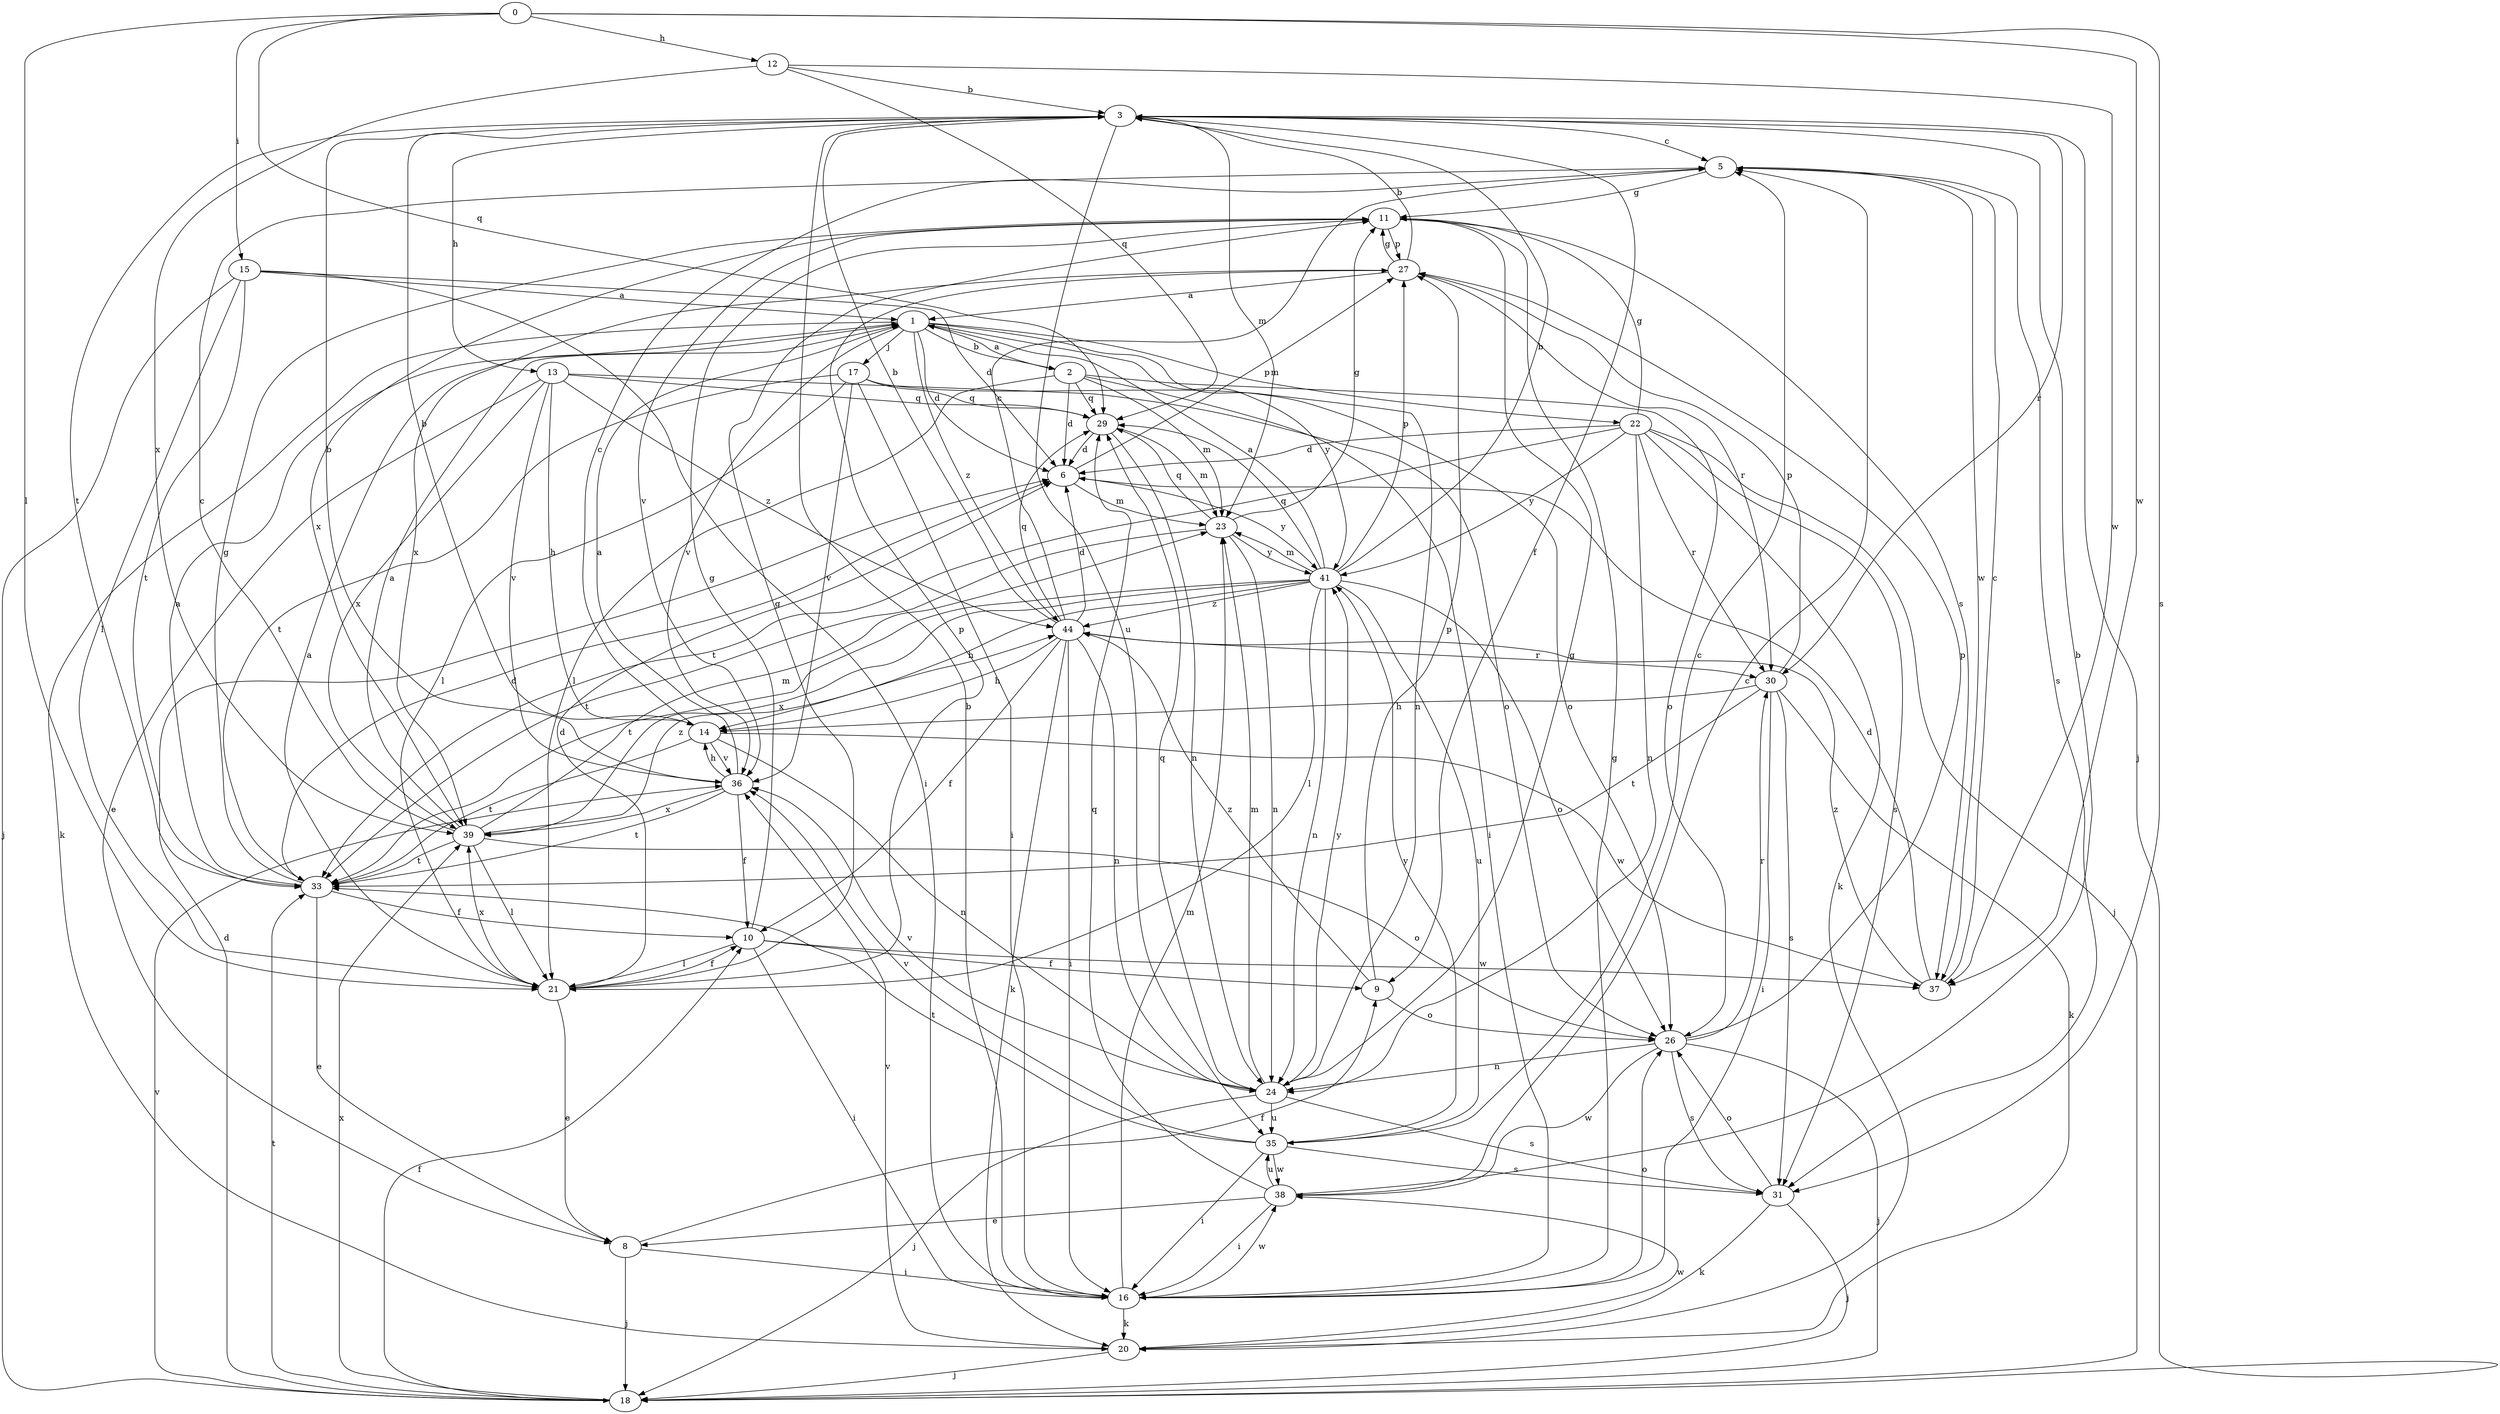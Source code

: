 strict digraph  {
0;
1;
2;
3;
5;
6;
8;
9;
10;
11;
12;
13;
14;
15;
16;
17;
18;
20;
21;
22;
23;
24;
26;
27;
29;
30;
31;
33;
35;
36;
37;
38;
39;
41;
44;
0 -> 12  [label=h];
0 -> 15  [label=i];
0 -> 21  [label=l];
0 -> 29  [label=q];
0 -> 31  [label=s];
0 -> 37  [label=w];
1 -> 2  [label=b];
1 -> 6  [label=d];
1 -> 17  [label=j];
1 -> 20  [label=k];
1 -> 22  [label=m];
1 -> 24  [label=n];
1 -> 36  [label=v];
1 -> 41  [label=y];
1 -> 44  [label=z];
2 -> 1  [label=a];
2 -> 6  [label=d];
2 -> 16  [label=i];
2 -> 21  [label=l];
2 -> 23  [label=m];
2 -> 26  [label=o];
2 -> 29  [label=q];
3 -> 5  [label=c];
3 -> 9  [label=f];
3 -> 13  [label=h];
3 -> 18  [label=j];
3 -> 23  [label=m];
3 -> 30  [label=r];
3 -> 33  [label=t];
3 -> 35  [label=u];
5 -> 11  [label=g];
5 -> 31  [label=s];
5 -> 37  [label=w];
6 -> 23  [label=m];
6 -> 27  [label=p];
6 -> 41  [label=y];
8 -> 9  [label=f];
8 -> 16  [label=i];
8 -> 18  [label=j];
9 -> 26  [label=o];
9 -> 27  [label=p];
9 -> 44  [label=z];
10 -> 9  [label=f];
10 -> 11  [label=g];
10 -> 16  [label=i];
10 -> 21  [label=l];
10 -> 37  [label=w];
11 -> 27  [label=p];
11 -> 36  [label=v];
11 -> 39  [label=x];
11 -> 37  [label=s];
12 -> 3  [label=b];
12 -> 29  [label=q];
12 -> 37  [label=w];
12 -> 39  [label=x];
13 -> 8  [label=e];
13 -> 14  [label=h];
13 -> 26  [label=o];
13 -> 29  [label=q];
13 -> 36  [label=v];
13 -> 39  [label=x];
13 -> 44  [label=z];
14 -> 3  [label=b];
14 -> 5  [label=c];
14 -> 24  [label=n];
14 -> 33  [label=t];
14 -> 36  [label=v];
14 -> 37  [label=w];
15 -> 1  [label=a];
15 -> 6  [label=d];
15 -> 16  [label=i];
15 -> 18  [label=j];
15 -> 21  [label=l];
15 -> 33  [label=t];
16 -> 3  [label=b];
16 -> 11  [label=g];
16 -> 20  [label=k];
16 -> 23  [label=m];
16 -> 26  [label=o];
16 -> 38  [label=w];
17 -> 16  [label=i];
17 -> 21  [label=l];
17 -> 26  [label=o];
17 -> 29  [label=q];
17 -> 33  [label=t];
17 -> 36  [label=v];
18 -> 6  [label=d];
18 -> 10  [label=f];
18 -> 33  [label=t];
18 -> 36  [label=v];
18 -> 39  [label=x];
20 -> 18  [label=j];
20 -> 36  [label=v];
20 -> 38  [label=w];
21 -> 1  [label=a];
21 -> 6  [label=d];
21 -> 8  [label=e];
21 -> 10  [label=f];
21 -> 11  [label=g];
21 -> 27  [label=p];
21 -> 39  [label=x];
22 -> 6  [label=d];
22 -> 11  [label=g];
22 -> 18  [label=j];
22 -> 20  [label=k];
22 -> 24  [label=n];
22 -> 30  [label=r];
22 -> 31  [label=s];
22 -> 33  [label=t];
22 -> 41  [label=y];
23 -> 11  [label=g];
23 -> 24  [label=n];
23 -> 29  [label=q];
23 -> 33  [label=t];
23 -> 41  [label=y];
24 -> 11  [label=g];
24 -> 18  [label=j];
24 -> 23  [label=m];
24 -> 29  [label=q];
24 -> 31  [label=s];
24 -> 35  [label=u];
24 -> 36  [label=v];
24 -> 41  [label=y];
26 -> 18  [label=j];
26 -> 24  [label=n];
26 -> 27  [label=p];
26 -> 30  [label=r];
26 -> 31  [label=s];
26 -> 38  [label=w];
27 -> 1  [label=a];
27 -> 3  [label=b];
27 -> 11  [label=g];
27 -> 30  [label=r];
27 -> 39  [label=x];
29 -> 6  [label=d];
29 -> 23  [label=m];
29 -> 24  [label=n];
30 -> 14  [label=h];
30 -> 16  [label=i];
30 -> 20  [label=k];
30 -> 27  [label=p];
30 -> 31  [label=s];
30 -> 33  [label=t];
31 -> 18  [label=j];
31 -> 20  [label=k];
31 -> 26  [label=o];
33 -> 1  [label=a];
33 -> 6  [label=d];
33 -> 8  [label=e];
33 -> 10  [label=f];
33 -> 11  [label=g];
35 -> 5  [label=c];
35 -> 16  [label=i];
35 -> 31  [label=s];
35 -> 33  [label=t];
35 -> 36  [label=v];
35 -> 38  [label=w];
35 -> 41  [label=y];
36 -> 1  [label=a];
36 -> 3  [label=b];
36 -> 10  [label=f];
36 -> 14  [label=h];
36 -> 33  [label=t];
36 -> 39  [label=x];
37 -> 5  [label=c];
37 -> 6  [label=d];
37 -> 44  [label=z];
38 -> 3  [label=b];
38 -> 5  [label=c];
38 -> 8  [label=e];
38 -> 16  [label=i];
38 -> 29  [label=q];
38 -> 35  [label=u];
39 -> 1  [label=a];
39 -> 5  [label=c];
39 -> 21  [label=l];
39 -> 23  [label=m];
39 -> 26  [label=o];
39 -> 33  [label=t];
39 -> 44  [label=z];
41 -> 1  [label=a];
41 -> 3  [label=b];
41 -> 14  [label=h];
41 -> 21  [label=l];
41 -> 23  [label=m];
41 -> 24  [label=n];
41 -> 26  [label=o];
41 -> 27  [label=p];
41 -> 29  [label=q];
41 -> 33  [label=t];
41 -> 35  [label=u];
41 -> 39  [label=x];
41 -> 44  [label=z];
44 -> 3  [label=b];
44 -> 5  [label=c];
44 -> 6  [label=d];
44 -> 10  [label=f];
44 -> 14  [label=h];
44 -> 16  [label=i];
44 -> 20  [label=k];
44 -> 24  [label=n];
44 -> 29  [label=q];
44 -> 30  [label=r];
}
